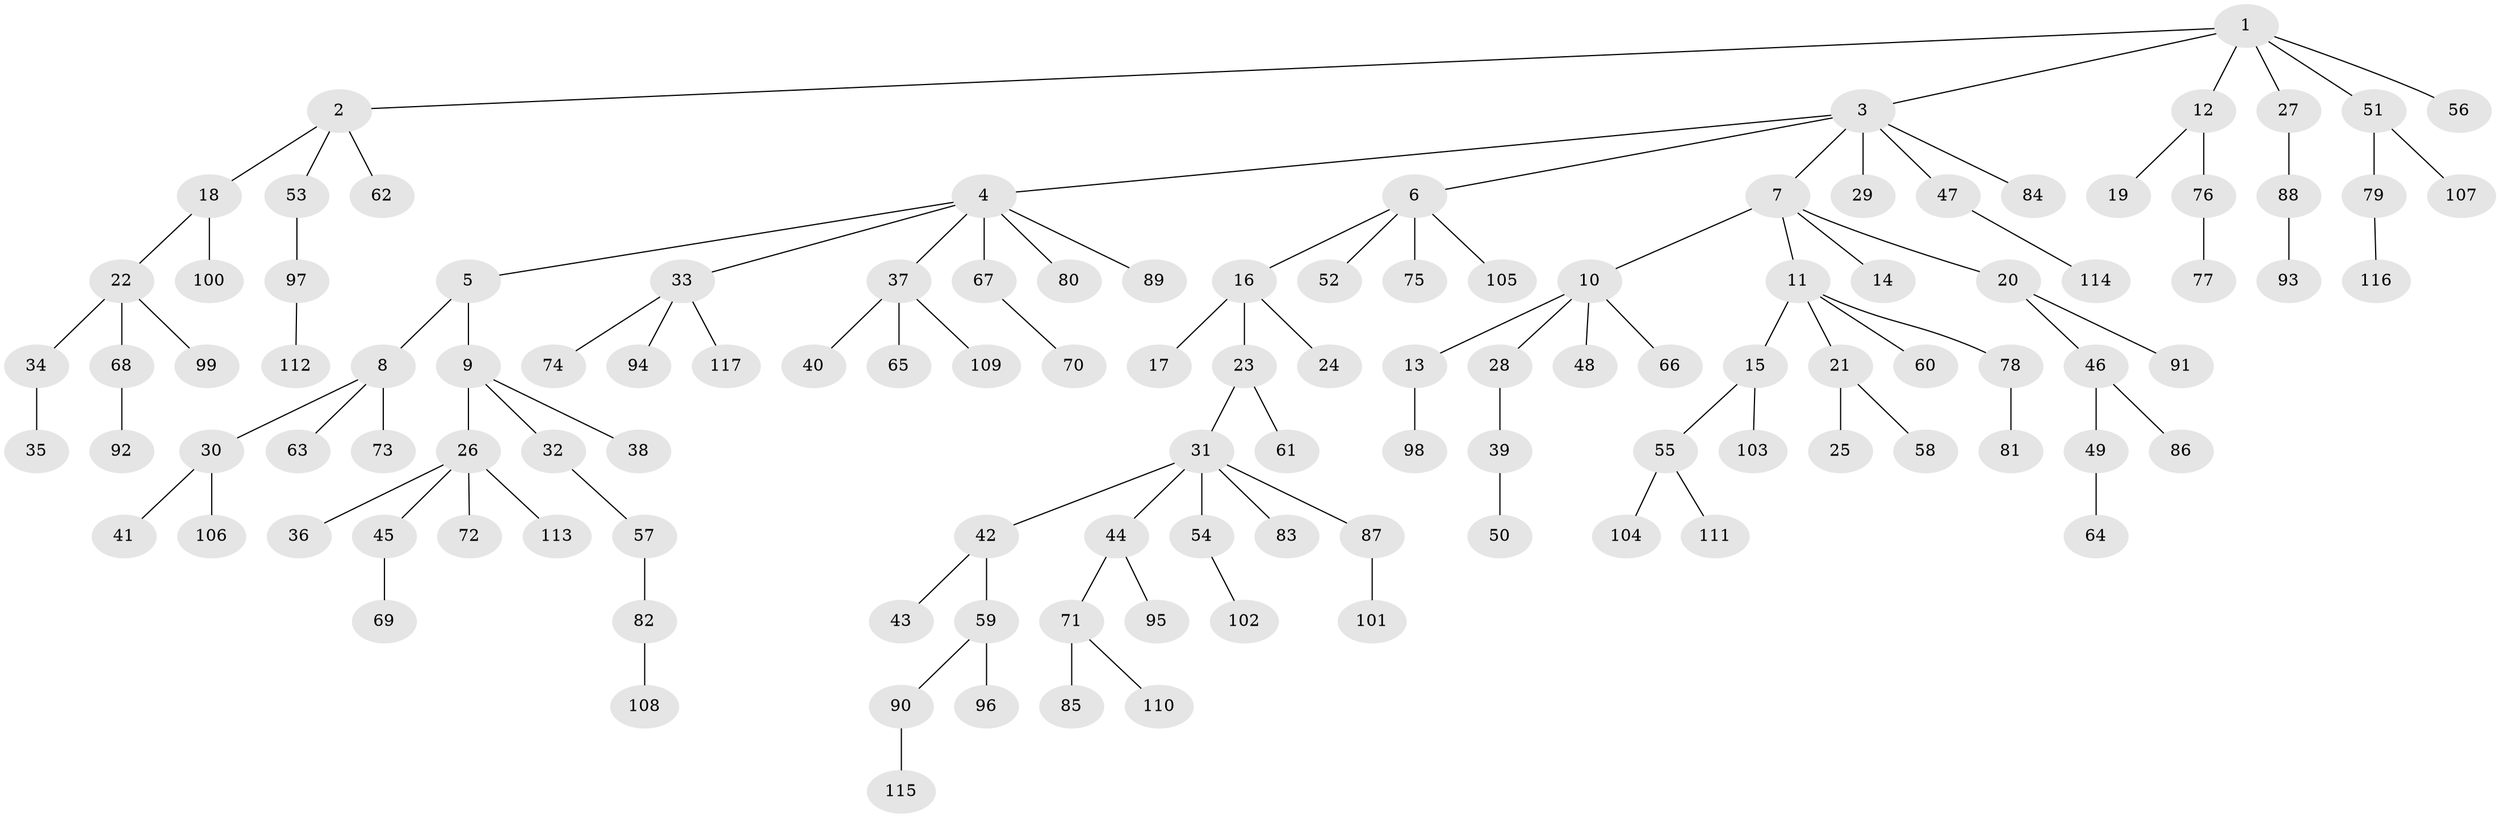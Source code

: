 // coarse degree distribution, {5: 0.06382978723404255, 3: 0.0851063829787234, 2: 0.40425531914893614, 4: 0.0425531914893617, 1: 0.40425531914893614}
// Generated by graph-tools (version 1.1) at 2025/51/03/04/25 22:51:49]
// undirected, 117 vertices, 116 edges
graph export_dot {
  node [color=gray90,style=filled];
  1;
  2;
  3;
  4;
  5;
  6;
  7;
  8;
  9;
  10;
  11;
  12;
  13;
  14;
  15;
  16;
  17;
  18;
  19;
  20;
  21;
  22;
  23;
  24;
  25;
  26;
  27;
  28;
  29;
  30;
  31;
  32;
  33;
  34;
  35;
  36;
  37;
  38;
  39;
  40;
  41;
  42;
  43;
  44;
  45;
  46;
  47;
  48;
  49;
  50;
  51;
  52;
  53;
  54;
  55;
  56;
  57;
  58;
  59;
  60;
  61;
  62;
  63;
  64;
  65;
  66;
  67;
  68;
  69;
  70;
  71;
  72;
  73;
  74;
  75;
  76;
  77;
  78;
  79;
  80;
  81;
  82;
  83;
  84;
  85;
  86;
  87;
  88;
  89;
  90;
  91;
  92;
  93;
  94;
  95;
  96;
  97;
  98;
  99;
  100;
  101;
  102;
  103;
  104;
  105;
  106;
  107;
  108;
  109;
  110;
  111;
  112;
  113;
  114;
  115;
  116;
  117;
  1 -- 2;
  1 -- 3;
  1 -- 12;
  1 -- 27;
  1 -- 51;
  1 -- 56;
  2 -- 18;
  2 -- 53;
  2 -- 62;
  3 -- 4;
  3 -- 6;
  3 -- 7;
  3 -- 29;
  3 -- 47;
  3 -- 84;
  4 -- 5;
  4 -- 33;
  4 -- 37;
  4 -- 67;
  4 -- 80;
  4 -- 89;
  5 -- 8;
  5 -- 9;
  6 -- 16;
  6 -- 52;
  6 -- 75;
  6 -- 105;
  7 -- 10;
  7 -- 11;
  7 -- 14;
  7 -- 20;
  8 -- 30;
  8 -- 63;
  8 -- 73;
  9 -- 26;
  9 -- 32;
  9 -- 38;
  10 -- 13;
  10 -- 28;
  10 -- 48;
  10 -- 66;
  11 -- 15;
  11 -- 21;
  11 -- 60;
  11 -- 78;
  12 -- 19;
  12 -- 76;
  13 -- 98;
  15 -- 55;
  15 -- 103;
  16 -- 17;
  16 -- 23;
  16 -- 24;
  18 -- 22;
  18 -- 100;
  20 -- 46;
  20 -- 91;
  21 -- 25;
  21 -- 58;
  22 -- 34;
  22 -- 68;
  22 -- 99;
  23 -- 31;
  23 -- 61;
  26 -- 36;
  26 -- 45;
  26 -- 72;
  26 -- 113;
  27 -- 88;
  28 -- 39;
  30 -- 41;
  30 -- 106;
  31 -- 42;
  31 -- 44;
  31 -- 54;
  31 -- 83;
  31 -- 87;
  32 -- 57;
  33 -- 74;
  33 -- 94;
  33 -- 117;
  34 -- 35;
  37 -- 40;
  37 -- 65;
  37 -- 109;
  39 -- 50;
  42 -- 43;
  42 -- 59;
  44 -- 71;
  44 -- 95;
  45 -- 69;
  46 -- 49;
  46 -- 86;
  47 -- 114;
  49 -- 64;
  51 -- 79;
  51 -- 107;
  53 -- 97;
  54 -- 102;
  55 -- 104;
  55 -- 111;
  57 -- 82;
  59 -- 90;
  59 -- 96;
  67 -- 70;
  68 -- 92;
  71 -- 85;
  71 -- 110;
  76 -- 77;
  78 -- 81;
  79 -- 116;
  82 -- 108;
  87 -- 101;
  88 -- 93;
  90 -- 115;
  97 -- 112;
}
